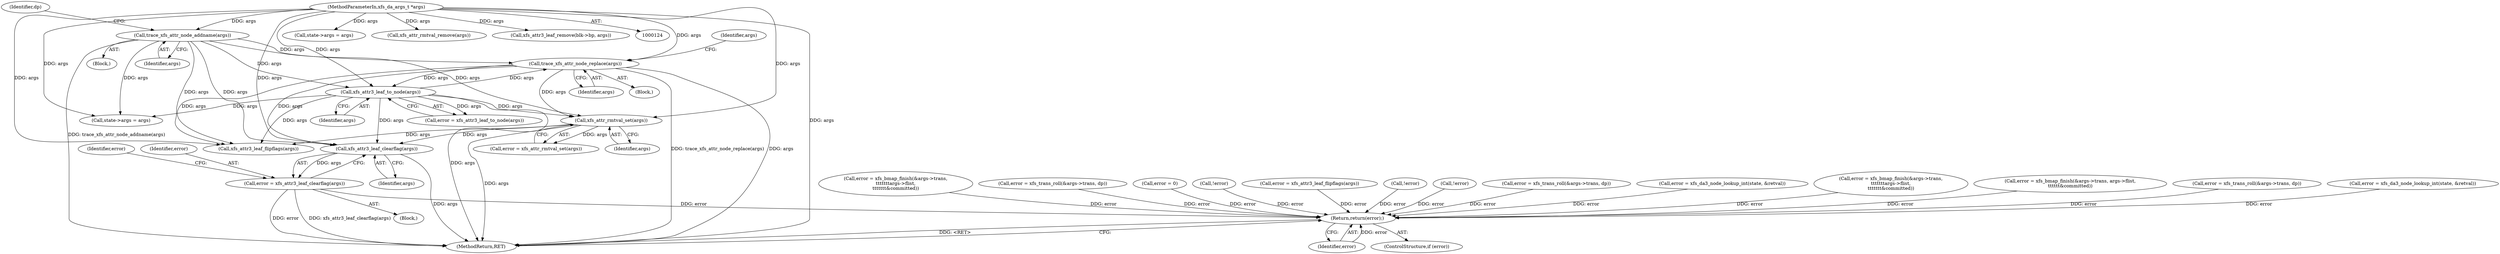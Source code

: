 digraph "0_linux_8275cdd0e7ac550dcce2b3ef6d2fb3b808c1ae59_1@pointer" {
"1000703" [label="(Call,xfs_attr3_leaf_clearflag(args))"];
"1000236" [label="(Call,trace_xfs_attr_node_replace(args))"];
"1000125" [label="(MethodParameterIn,xfs_da_args_t *args)"];
"1000330" [label="(Call,xfs_attr3_leaf_to_node(args))"];
"1000134" [label="(Call,trace_xfs_attr_node_addname(args))"];
"1000466" [label="(Call,xfs_attr_rmtval_set(args))"];
"1000701" [label="(Call,error = xfs_attr3_leaf_clearflag(args))"];
"1000720" [label="(Return,return(error);)"];
"1000542" [label="(Call,state->args = args)"];
"1000466" [label="(Call,xfs_attr_rmtval_set(args))"];
"1000644" [label="(Call,!error)"];
"1000479" [label="(Call,error = xfs_attr3_leaf_flipflags(args))"];
"1000125" [label="(MethodParameterIn,xfs_da_args_t *args)"];
"1000395" [label="(Call,!error)"];
"1000464" [label="(Call,error = xfs_attr_rmtval_set(args))"];
"1000237" [label="(Identifier,args)"];
"1000333" [label="(Call,!error)"];
"1000371" [label="(Call,error = xfs_trans_roll(&args->trans, dp))"];
"1000180" [label="(Call,error = xfs_da3_node_lookup_int(state, &retval))"];
"1000240" [label="(Identifier,args)"];
"1000236" [label="(Call,trace_xfs_attr_node_replace(args))"];
"1000647" [label="(Call,error = xfs_bmap_finish(&args->trans,\n\t\t\t\t\t\t\targs->flist,\n\t\t\t\t\t\t\t&committed))"];
"1000328" [label="(Call,error = xfs_attr3_leaf_to_node(args))"];
"1000135" [label="(Identifier,args)"];
"1000528" [label="(Call,xfs_attr_rmtval_remove(args))"];
"1000701" [label="(Call,error = xfs_attr3_leaf_clearflag(args))"];
"1000137" [label="(Identifier,dp)"];
"1000398" [label="(Call,error = xfs_bmap_finish(&args->trans, args->flist,\n\t\t\t\t\t\t&committed))"];
"1000724" [label="(MethodReturn,RET)"];
"1000150" [label="(Call,state->args = args)"];
"1000446" [label="(Call,error = xfs_trans_roll(&args->trans, dp))"];
"1000610" [label="(Call,xfs_attr3_leaf_remove(blk->bp, args))"];
"1000704" [label="(Identifier,args)"];
"1000577" [label="(Call,error = xfs_da3_node_lookup_int(state, &retval))"];
"1000721" [label="(Identifier,error)"];
"1000467" [label="(Identifier,args)"];
"1000481" [label="(Call,xfs_attr3_leaf_flipflags(args))"];
"1000718" [label="(ControlStructure,if (error))"];
"1000228" [label="(Block,)"];
"1000336" [label="(Call,error = xfs_bmap_finish(&args->trans,\n\t\t\t\t\t\t\targs->flist,\n\t\t\t\t\t\t\t&committed))"];
"1000134" [label="(Call,trace_xfs_attr_node_addname(args))"];
"1000682" [label="(Call,error = xfs_trans_roll(&args->trans, dp))"];
"1000330" [label="(Call,xfs_attr3_leaf_to_node(args))"];
"1000706" [label="(Identifier,error)"];
"1000720" [label="(Return,return(error);)"];
"1000331" [label="(Identifier,args)"];
"1000702" [label="(Identifier,error)"];
"1000126" [label="(Block,)"];
"1000700" [label="(Block,)"];
"1000710" [label="(Call,error = 0)"];
"1000703" [label="(Call,xfs_attr3_leaf_clearflag(args))"];
"1000703" -> "1000701"  [label="AST: "];
"1000703" -> "1000704"  [label="CFG: "];
"1000704" -> "1000703"  [label="AST: "];
"1000701" -> "1000703"  [label="CFG: "];
"1000703" -> "1000724"  [label="DDG: args"];
"1000703" -> "1000701"  [label="DDG: args"];
"1000236" -> "1000703"  [label="DDG: args"];
"1000466" -> "1000703"  [label="DDG: args"];
"1000125" -> "1000703"  [label="DDG: args"];
"1000330" -> "1000703"  [label="DDG: args"];
"1000134" -> "1000703"  [label="DDG: args"];
"1000236" -> "1000228"  [label="AST: "];
"1000236" -> "1000237"  [label="CFG: "];
"1000237" -> "1000236"  [label="AST: "];
"1000240" -> "1000236"  [label="CFG: "];
"1000236" -> "1000724"  [label="DDG: args"];
"1000236" -> "1000724"  [label="DDG: trace_xfs_attr_node_replace(args)"];
"1000125" -> "1000236"  [label="DDG: args"];
"1000330" -> "1000236"  [label="DDG: args"];
"1000134" -> "1000236"  [label="DDG: args"];
"1000236" -> "1000330"  [label="DDG: args"];
"1000236" -> "1000466"  [label="DDG: args"];
"1000236" -> "1000481"  [label="DDG: args"];
"1000125" -> "1000124"  [label="AST: "];
"1000125" -> "1000724"  [label="DDG: args"];
"1000125" -> "1000134"  [label="DDG: args"];
"1000125" -> "1000150"  [label="DDG: args"];
"1000125" -> "1000330"  [label="DDG: args"];
"1000125" -> "1000466"  [label="DDG: args"];
"1000125" -> "1000481"  [label="DDG: args"];
"1000125" -> "1000528"  [label="DDG: args"];
"1000125" -> "1000542"  [label="DDG: args"];
"1000125" -> "1000610"  [label="DDG: args"];
"1000330" -> "1000328"  [label="AST: "];
"1000330" -> "1000331"  [label="CFG: "];
"1000331" -> "1000330"  [label="AST: "];
"1000328" -> "1000330"  [label="CFG: "];
"1000330" -> "1000724"  [label="DDG: args"];
"1000330" -> "1000150"  [label="DDG: args"];
"1000330" -> "1000328"  [label="DDG: args"];
"1000134" -> "1000330"  [label="DDG: args"];
"1000330" -> "1000466"  [label="DDG: args"];
"1000330" -> "1000481"  [label="DDG: args"];
"1000134" -> "1000126"  [label="AST: "];
"1000134" -> "1000135"  [label="CFG: "];
"1000135" -> "1000134"  [label="AST: "];
"1000137" -> "1000134"  [label="CFG: "];
"1000134" -> "1000724"  [label="DDG: trace_xfs_attr_node_addname(args)"];
"1000134" -> "1000150"  [label="DDG: args"];
"1000134" -> "1000466"  [label="DDG: args"];
"1000134" -> "1000481"  [label="DDG: args"];
"1000466" -> "1000464"  [label="AST: "];
"1000466" -> "1000467"  [label="CFG: "];
"1000467" -> "1000466"  [label="AST: "];
"1000464" -> "1000466"  [label="CFG: "];
"1000466" -> "1000724"  [label="DDG: args"];
"1000466" -> "1000464"  [label="DDG: args"];
"1000466" -> "1000481"  [label="DDG: args"];
"1000701" -> "1000700"  [label="AST: "];
"1000702" -> "1000701"  [label="AST: "];
"1000706" -> "1000701"  [label="CFG: "];
"1000701" -> "1000724"  [label="DDG: error"];
"1000701" -> "1000724"  [label="DDG: xfs_attr3_leaf_clearflag(args)"];
"1000701" -> "1000720"  [label="DDG: error"];
"1000720" -> "1000718"  [label="AST: "];
"1000720" -> "1000721"  [label="CFG: "];
"1000721" -> "1000720"  [label="AST: "];
"1000724" -> "1000720"  [label="CFG: "];
"1000720" -> "1000724"  [label="DDG: <RET>"];
"1000721" -> "1000720"  [label="DDG: error"];
"1000395" -> "1000720"  [label="DDG: error"];
"1000333" -> "1000720"  [label="DDG: error"];
"1000710" -> "1000720"  [label="DDG: error"];
"1000682" -> "1000720"  [label="DDG: error"];
"1000446" -> "1000720"  [label="DDG: error"];
"1000644" -> "1000720"  [label="DDG: error"];
"1000371" -> "1000720"  [label="DDG: error"];
"1000336" -> "1000720"  [label="DDG: error"];
"1000398" -> "1000720"  [label="DDG: error"];
"1000180" -> "1000720"  [label="DDG: error"];
"1000647" -> "1000720"  [label="DDG: error"];
"1000577" -> "1000720"  [label="DDG: error"];
"1000479" -> "1000720"  [label="DDG: error"];
}
